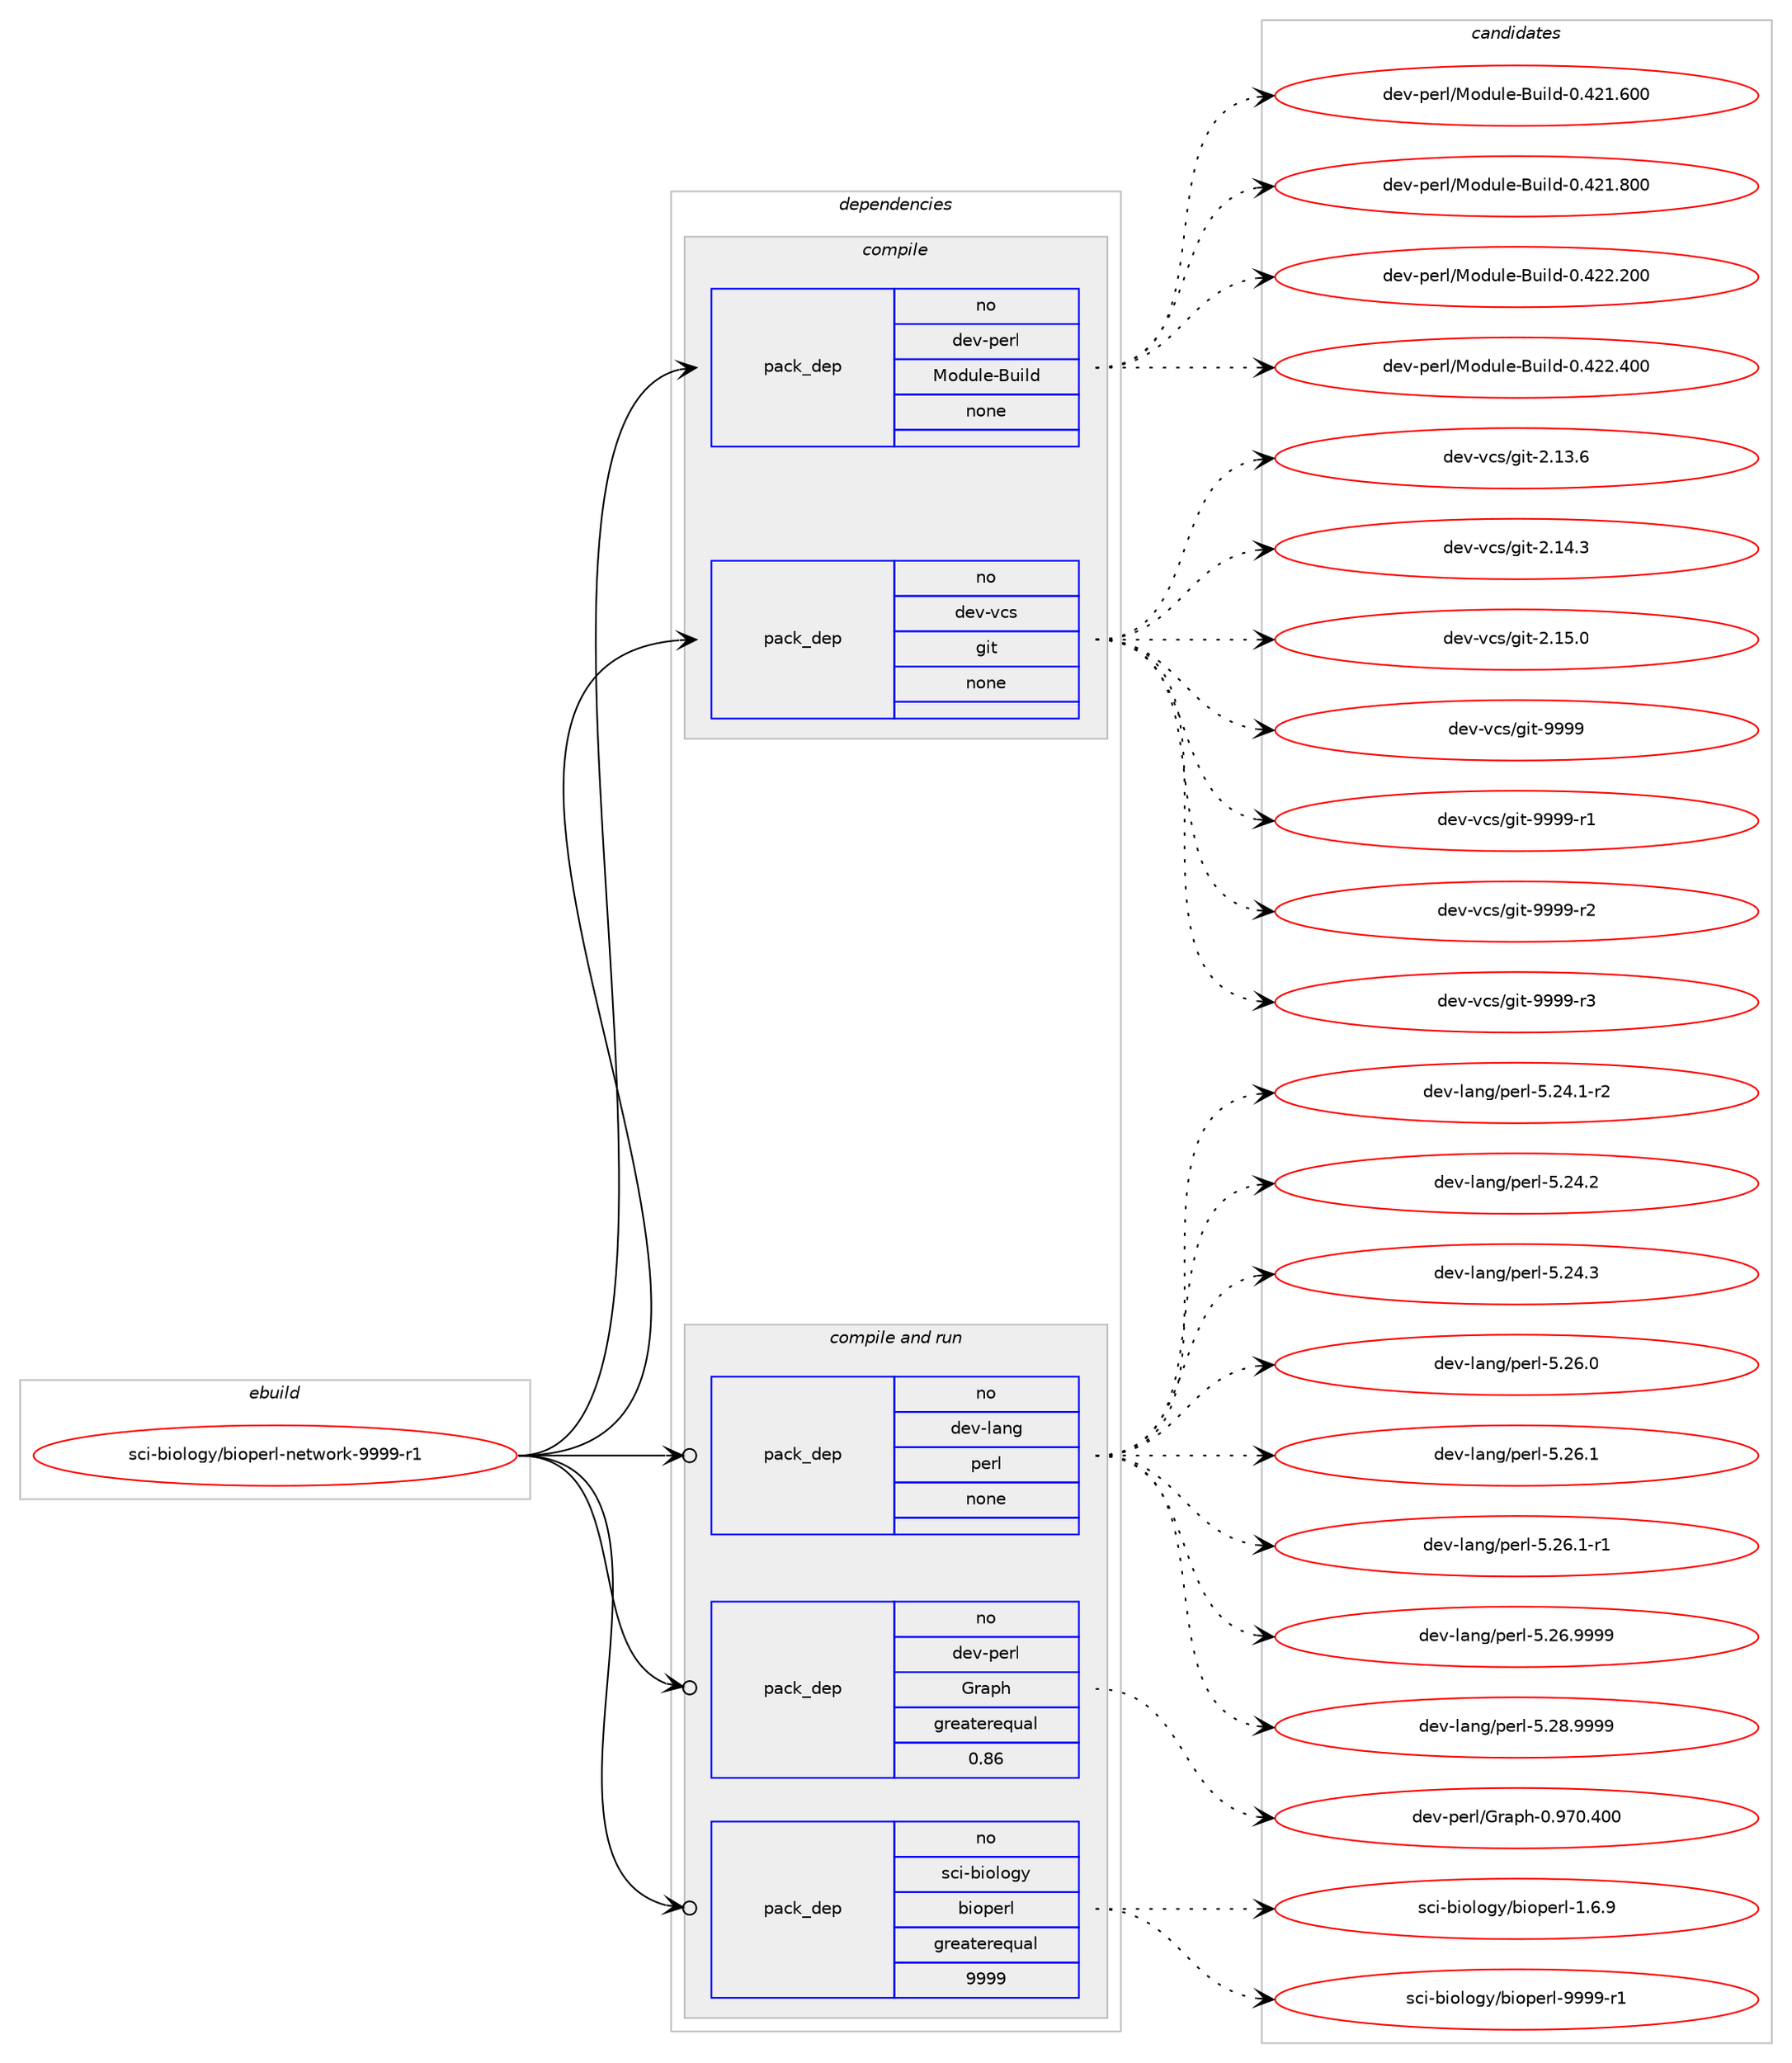 digraph prolog {

# *************
# Graph options
# *************

newrank=true;
concentrate=true;
compound=true;
graph [rankdir=LR,fontname=Helvetica,fontsize=10,ranksep=1.5];#, ranksep=2.5, nodesep=0.2];
edge  [arrowhead=vee];
node  [fontname=Helvetica,fontsize=10];

# **********
# The ebuild
# **********

subgraph cluster_leftcol {
color=gray;
rank=same;
label=<<i>ebuild</i>>;
id [label="sci-biology/bioperl-network-9999-r1", color=red, width=4, href="../sci-biology/bioperl-network-9999-r1.svg"];
}

# ****************
# The dependencies
# ****************

subgraph cluster_midcol {
color=gray;
label=<<i>dependencies</i>>;
subgraph cluster_compile {
fillcolor="#eeeeee";
style=filled;
label=<<i>compile</i>>;
subgraph pack327373 {
dependency444280 [label=<<TABLE BORDER="0" CELLBORDER="1" CELLSPACING="0" CELLPADDING="4" WIDTH="220"><TR><TD ROWSPAN="6" CELLPADDING="30">pack_dep</TD></TR><TR><TD WIDTH="110">no</TD></TR><TR><TD>dev-perl</TD></TR><TR><TD>Module-Build</TD></TR><TR><TD>none</TD></TR><TR><TD></TD></TR></TABLE>>, shape=none, color=blue];
}
id:e -> dependency444280:w [weight=20,style="solid",arrowhead="vee"];
subgraph pack327374 {
dependency444281 [label=<<TABLE BORDER="0" CELLBORDER="1" CELLSPACING="0" CELLPADDING="4" WIDTH="220"><TR><TD ROWSPAN="6" CELLPADDING="30">pack_dep</TD></TR><TR><TD WIDTH="110">no</TD></TR><TR><TD>dev-vcs</TD></TR><TR><TD>git</TD></TR><TR><TD>none</TD></TR><TR><TD></TD></TR></TABLE>>, shape=none, color=blue];
}
id:e -> dependency444281:w [weight=20,style="solid",arrowhead="vee"];
}
subgraph cluster_compileandrun {
fillcolor="#eeeeee";
style=filled;
label=<<i>compile and run</i>>;
subgraph pack327375 {
dependency444282 [label=<<TABLE BORDER="0" CELLBORDER="1" CELLSPACING="0" CELLPADDING="4" WIDTH="220"><TR><TD ROWSPAN="6" CELLPADDING="30">pack_dep</TD></TR><TR><TD WIDTH="110">no</TD></TR><TR><TD>dev-lang</TD></TR><TR><TD>perl</TD></TR><TR><TD>none</TD></TR><TR><TD></TD></TR></TABLE>>, shape=none, color=blue];
}
id:e -> dependency444282:w [weight=20,style="solid",arrowhead="odotvee"];
subgraph pack327376 {
dependency444283 [label=<<TABLE BORDER="0" CELLBORDER="1" CELLSPACING="0" CELLPADDING="4" WIDTH="220"><TR><TD ROWSPAN="6" CELLPADDING="30">pack_dep</TD></TR><TR><TD WIDTH="110">no</TD></TR><TR><TD>dev-perl</TD></TR><TR><TD>Graph</TD></TR><TR><TD>greaterequal</TD></TR><TR><TD>0.86</TD></TR></TABLE>>, shape=none, color=blue];
}
id:e -> dependency444283:w [weight=20,style="solid",arrowhead="odotvee"];
subgraph pack327377 {
dependency444284 [label=<<TABLE BORDER="0" CELLBORDER="1" CELLSPACING="0" CELLPADDING="4" WIDTH="220"><TR><TD ROWSPAN="6" CELLPADDING="30">pack_dep</TD></TR><TR><TD WIDTH="110">no</TD></TR><TR><TD>sci-biology</TD></TR><TR><TD>bioperl</TD></TR><TR><TD>greaterequal</TD></TR><TR><TD>9999</TD></TR></TABLE>>, shape=none, color=blue];
}
id:e -> dependency444284:w [weight=20,style="solid",arrowhead="odotvee"];
}
subgraph cluster_run {
fillcolor="#eeeeee";
style=filled;
label=<<i>run</i>>;
}
}

# **************
# The candidates
# **************

subgraph cluster_choices {
rank=same;
color=gray;
label=<<i>candidates</i>>;

subgraph choice327373 {
color=black;
nodesep=1;
choice100101118451121011141084777111100117108101456611710510810045484652504946544848 [label="dev-perl/Module-Build-0.421.600", color=red, width=4,href="../dev-perl/Module-Build-0.421.600.svg"];
choice100101118451121011141084777111100117108101456611710510810045484652504946564848 [label="dev-perl/Module-Build-0.421.800", color=red, width=4,href="../dev-perl/Module-Build-0.421.800.svg"];
choice100101118451121011141084777111100117108101456611710510810045484652505046504848 [label="dev-perl/Module-Build-0.422.200", color=red, width=4,href="../dev-perl/Module-Build-0.422.200.svg"];
choice100101118451121011141084777111100117108101456611710510810045484652505046524848 [label="dev-perl/Module-Build-0.422.400", color=red, width=4,href="../dev-perl/Module-Build-0.422.400.svg"];
dependency444280:e -> choice100101118451121011141084777111100117108101456611710510810045484652504946544848:w [style=dotted,weight="100"];
dependency444280:e -> choice100101118451121011141084777111100117108101456611710510810045484652504946564848:w [style=dotted,weight="100"];
dependency444280:e -> choice100101118451121011141084777111100117108101456611710510810045484652505046504848:w [style=dotted,weight="100"];
dependency444280:e -> choice100101118451121011141084777111100117108101456611710510810045484652505046524848:w [style=dotted,weight="100"];
}
subgraph choice327374 {
color=black;
nodesep=1;
choice10010111845118991154710310511645504649514654 [label="dev-vcs/git-2.13.6", color=red, width=4,href="../dev-vcs/git-2.13.6.svg"];
choice10010111845118991154710310511645504649524651 [label="dev-vcs/git-2.14.3", color=red, width=4,href="../dev-vcs/git-2.14.3.svg"];
choice10010111845118991154710310511645504649534648 [label="dev-vcs/git-2.15.0", color=red, width=4,href="../dev-vcs/git-2.15.0.svg"];
choice1001011184511899115471031051164557575757 [label="dev-vcs/git-9999", color=red, width=4,href="../dev-vcs/git-9999.svg"];
choice10010111845118991154710310511645575757574511449 [label="dev-vcs/git-9999-r1", color=red, width=4,href="../dev-vcs/git-9999-r1.svg"];
choice10010111845118991154710310511645575757574511450 [label="dev-vcs/git-9999-r2", color=red, width=4,href="../dev-vcs/git-9999-r2.svg"];
choice10010111845118991154710310511645575757574511451 [label="dev-vcs/git-9999-r3", color=red, width=4,href="../dev-vcs/git-9999-r3.svg"];
dependency444281:e -> choice10010111845118991154710310511645504649514654:w [style=dotted,weight="100"];
dependency444281:e -> choice10010111845118991154710310511645504649524651:w [style=dotted,weight="100"];
dependency444281:e -> choice10010111845118991154710310511645504649534648:w [style=dotted,weight="100"];
dependency444281:e -> choice1001011184511899115471031051164557575757:w [style=dotted,weight="100"];
dependency444281:e -> choice10010111845118991154710310511645575757574511449:w [style=dotted,weight="100"];
dependency444281:e -> choice10010111845118991154710310511645575757574511450:w [style=dotted,weight="100"];
dependency444281:e -> choice10010111845118991154710310511645575757574511451:w [style=dotted,weight="100"];
}
subgraph choice327375 {
color=black;
nodesep=1;
choice100101118451089711010347112101114108455346505246494511450 [label="dev-lang/perl-5.24.1-r2", color=red, width=4,href="../dev-lang/perl-5.24.1-r2.svg"];
choice10010111845108971101034711210111410845534650524650 [label="dev-lang/perl-5.24.2", color=red, width=4,href="../dev-lang/perl-5.24.2.svg"];
choice10010111845108971101034711210111410845534650524651 [label="dev-lang/perl-5.24.3", color=red, width=4,href="../dev-lang/perl-5.24.3.svg"];
choice10010111845108971101034711210111410845534650544648 [label="dev-lang/perl-5.26.0", color=red, width=4,href="../dev-lang/perl-5.26.0.svg"];
choice10010111845108971101034711210111410845534650544649 [label="dev-lang/perl-5.26.1", color=red, width=4,href="../dev-lang/perl-5.26.1.svg"];
choice100101118451089711010347112101114108455346505446494511449 [label="dev-lang/perl-5.26.1-r1", color=red, width=4,href="../dev-lang/perl-5.26.1-r1.svg"];
choice10010111845108971101034711210111410845534650544657575757 [label="dev-lang/perl-5.26.9999", color=red, width=4,href="../dev-lang/perl-5.26.9999.svg"];
choice10010111845108971101034711210111410845534650564657575757 [label="dev-lang/perl-5.28.9999", color=red, width=4,href="../dev-lang/perl-5.28.9999.svg"];
dependency444282:e -> choice100101118451089711010347112101114108455346505246494511450:w [style=dotted,weight="100"];
dependency444282:e -> choice10010111845108971101034711210111410845534650524650:w [style=dotted,weight="100"];
dependency444282:e -> choice10010111845108971101034711210111410845534650524651:w [style=dotted,weight="100"];
dependency444282:e -> choice10010111845108971101034711210111410845534650544648:w [style=dotted,weight="100"];
dependency444282:e -> choice10010111845108971101034711210111410845534650544649:w [style=dotted,weight="100"];
dependency444282:e -> choice100101118451089711010347112101114108455346505446494511449:w [style=dotted,weight="100"];
dependency444282:e -> choice10010111845108971101034711210111410845534650544657575757:w [style=dotted,weight="100"];
dependency444282:e -> choice10010111845108971101034711210111410845534650564657575757:w [style=dotted,weight="100"];
}
subgraph choice327376 {
color=black;
nodesep=1;
choice1001011184511210111410847711149711210445484657554846524848 [label="dev-perl/Graph-0.970.400", color=red, width=4,href="../dev-perl/Graph-0.970.400.svg"];
dependency444283:e -> choice1001011184511210111410847711149711210445484657554846524848:w [style=dotted,weight="100"];
}
subgraph choice327377 {
color=black;
nodesep=1;
choice1159910545981051111081111031214798105111112101114108454946544657 [label="sci-biology/bioperl-1.6.9", color=red, width=4,href="../sci-biology/bioperl-1.6.9.svg"];
choice115991054598105111108111103121479810511111210111410845575757574511449 [label="sci-biology/bioperl-9999-r1", color=red, width=4,href="../sci-biology/bioperl-9999-r1.svg"];
dependency444284:e -> choice1159910545981051111081111031214798105111112101114108454946544657:w [style=dotted,weight="100"];
dependency444284:e -> choice115991054598105111108111103121479810511111210111410845575757574511449:w [style=dotted,weight="100"];
}
}

}
